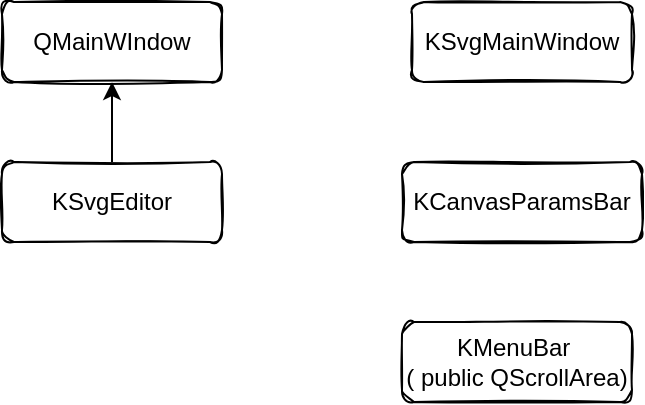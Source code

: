 <mxfile version="20.1.4" type="github">
  <diagram id="KJUusvVZxvrgIaazGVrg" name="第 1 页">
    <mxGraphModel dx="942" dy="634" grid="1" gridSize="10" guides="1" tooltips="1" connect="1" arrows="1" fold="1" page="1" pageScale="1" pageWidth="827" pageHeight="1169" math="0" shadow="0">
      <root>
        <mxCell id="0" />
        <mxCell id="1" parent="0" />
        <mxCell id="yuqw1pbU4K4KJRKfkFZ6-10" value="" style="edgeStyle=orthogonalEdgeStyle;curved=1;orthogonalLoop=1;jettySize=auto;html=1;" edge="1" parent="1" source="yuqw1pbU4K4KJRKfkFZ6-8" target="yuqw1pbU4K4KJRKfkFZ6-9">
          <mxGeometry relative="1" as="geometry" />
        </mxCell>
        <mxCell id="yuqw1pbU4K4KJRKfkFZ6-8" value="KSvgEditor" style="rounded=1;whiteSpace=wrap;html=1;sketch=1;" vertex="1" parent="1">
          <mxGeometry x="70" y="190" width="110" height="40" as="geometry" />
        </mxCell>
        <mxCell id="yuqw1pbU4K4KJRKfkFZ6-9" value="QMainWIndow" style="rounded=1;whiteSpace=wrap;html=1;sketch=1;" vertex="1" parent="1">
          <mxGeometry x="70" y="110" width="110" height="40" as="geometry" />
        </mxCell>
        <mxCell id="yuqw1pbU4K4KJRKfkFZ6-11" value="KCanvasParamsBar" style="rounded=1;whiteSpace=wrap;html=1;sketch=1;" vertex="1" parent="1">
          <mxGeometry x="270" y="190" width="120" height="40" as="geometry" />
        </mxCell>
        <mxCell id="yuqw1pbU4K4KJRKfkFZ6-12" value="KSvgMainWindow" style="rounded=1;whiteSpace=wrap;html=1;sketch=1;" vertex="1" parent="1">
          <mxGeometry x="275" y="110" width="110" height="40" as="geometry" />
        </mxCell>
        <mxCell id="yuqw1pbU4K4KJRKfkFZ6-13" value="KMenuBar&amp;nbsp;&lt;br&gt;( public QScrollArea)" style="rounded=1;whiteSpace=wrap;html=1;sketch=1;" vertex="1" parent="1">
          <mxGeometry x="270" y="270" width="115" height="40" as="geometry" />
        </mxCell>
      </root>
    </mxGraphModel>
  </diagram>
</mxfile>
